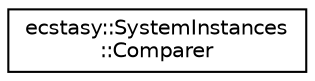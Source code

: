 digraph "Graphical Class Hierarchy"
{
 // LATEX_PDF_SIZE
  edge [fontname="Helvetica",fontsize="10",labelfontname="Helvetica",labelfontsize="10"];
  node [fontname="Helvetica",fontsize="10",shape=record];
  rankdir="LR";
  Node0 [label="ecstasy::SystemInstances\l::Comparer",height=0.2,width=0.4,color="black", fillcolor="white", style="filled",URL="$classecstasy_1_1_system_instances_1_1_comparer.html",tooltip=" "];
}
